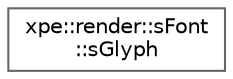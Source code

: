 digraph "Graphical Class Hierarchy"
{
 // LATEX_PDF_SIZE
  bgcolor="transparent";
  edge [fontname=Helvetica,fontsize=10,labelfontname=Helvetica,labelfontsize=10];
  node [fontname=Helvetica,fontsize=10,shape=box,height=0.2,width=0.4];
  rankdir="LR";
  Node0 [id="Node000000",label="xpe::render::sFont\l::sGlyph",height=0.2,width=0.4,color="grey40", fillcolor="white", style="filled",URL="$structxpe_1_1render_1_1s_font_1_1s_glyph.html",tooltip=" "];
}
